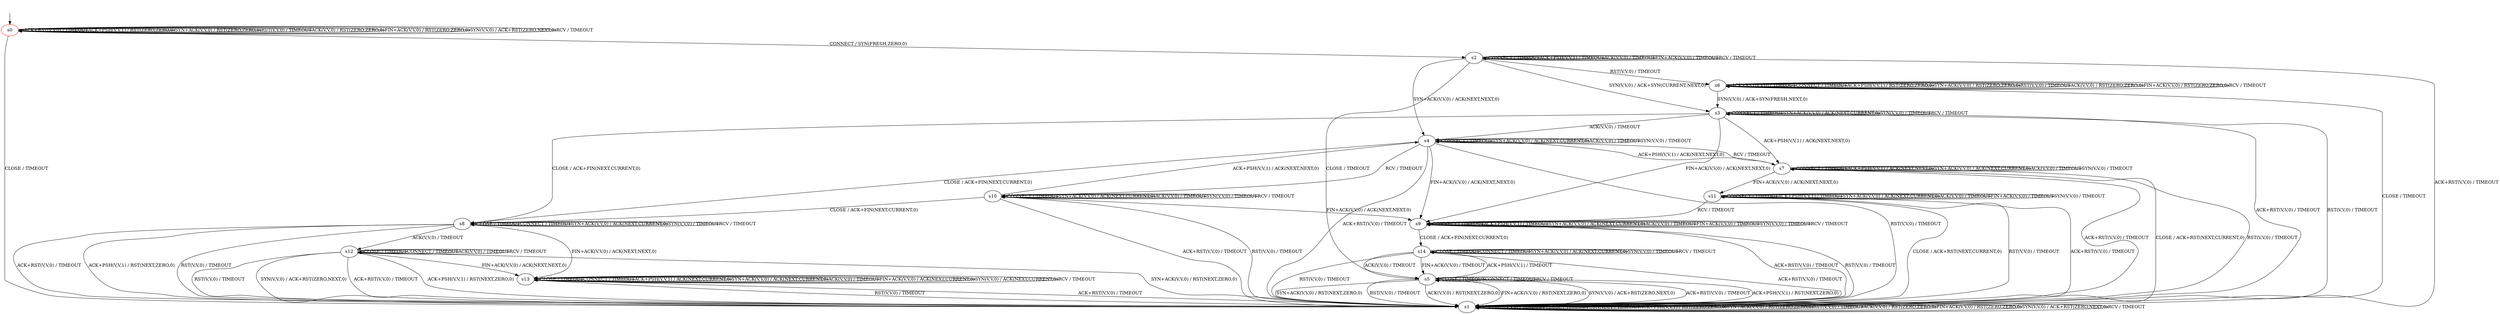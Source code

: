 digraph G {
label=""
s0 [color="red"]
s1
s2
s3
s4
s5
s6
s7
s8
s9
s10
s11
s12
s13
s14
s0 [label="s0"];
s0 -> s0[label="ACK+RST(V,V,0) / TIMEOUT"]
s0 -> s1[label="CLOSE / TIMEOUT"]
s0 -> s2[label="CONNECT / SYN(FRESH,ZERO,0)"]
s0 -> s0[label="ACK+PSH(V,V,1) / RST(ZERO,ZERO,0)"]
s0 -> s0[label="SYN+ACK(V,V,0) / RST(ZERO,ZERO,0)"]
s0 -> s0[label="RST(V,V,0) / TIMEOUT"]
s0 -> s0[label="ACK(V,V,0) / RST(ZERO,ZERO,0)"]
s0 -> s0[label="FIN+ACK(V,V,0) / RST(ZERO,ZERO,0)"]
s0 -> s0[label="SYN(V,V,0) / ACK+RST(ZERO,NEXT,0)"]
s0 -> s0[label="RCV / TIMEOUT"]
s1 [label="s1"];
s1 -> s1[label="ACK+RST(V,V,0) / TIMEOUT"]
s1 -> s1[label="CLOSE / TIMEOUT"]
s1 -> s1[label="CONNECT / TIMEOUT"]
s1 -> s1[label="ACK+PSH(V,V,1) / RST(ZERO,ZERO,0)"]
s1 -> s1[label="SYN+ACK(V,V,0) / RST(ZERO,ZERO,0)"]
s1 -> s1[label="RST(V,V,0) / TIMEOUT"]
s1 -> s1[label="ACK(V,V,0) / RST(ZERO,ZERO,0)"]
s1 -> s1[label="FIN+ACK(V,V,0) / RST(ZERO,ZERO,0)"]
s1 -> s1[label="SYN(V,V,0) / ACK+RST(ZERO,NEXT,0)"]
s1 -> s1[label="RCV / TIMEOUT"]
s2 [label="s2"];
s2 -> s1[label="ACK+RST(V,V,0) / TIMEOUT"]
s2 -> s5[label="CLOSE / TIMEOUT"]
s2 -> s2[label="CONNECT / TIMEOUT"]
s2 -> s2[label="ACK+PSH(V,V,1) / TIMEOUT"]
s2 -> s4[label="SYN+ACK(V,V,0) / ACK(NEXT,NEXT,0)"]
s2 -> s6[label="RST(V,V,0) / TIMEOUT"]
s2 -> s2[label="ACK(V,V,0) / TIMEOUT"]
s2 -> s2[label="FIN+ACK(V,V,0) / TIMEOUT"]
s2 -> s3[label="SYN(V,V,0) / ACK+SYN(CURRENT,NEXT,0)"]
s2 -> s2[label="RCV / TIMEOUT"]
s3 [label="s3"];
s3 -> s1[label="ACK+RST(V,V,0) / TIMEOUT"]
s3 -> s8[label="CLOSE / ACK+FIN(NEXT,CURRENT,0)"]
s3 -> s3[label="CONNECT / TIMEOUT"]
s3 -> s7[label="ACK+PSH(V,V,1) / ACK(NEXT,NEXT,0)"]
s3 -> s3[label="SYN+ACK(V,V,0) / ACK(NEXT,CURRENT,0)"]
s3 -> s1[label="RST(V,V,0) / TIMEOUT"]
s3 -> s4[label="ACK(V,V,0) / TIMEOUT"]
s3 -> s9[label="FIN+ACK(V,V,0) / ACK(NEXT,NEXT,0)"]
s3 -> s3[label="SYN(V,V,0) / TIMEOUT"]
s3 -> s3[label="RCV / TIMEOUT"]
s4 [label="s4"];
s4 -> s1[label="ACK+RST(V,V,0) / TIMEOUT"]
s4 -> s8[label="CLOSE / ACK+FIN(NEXT,CURRENT,0)"]
s4 -> s4[label="CONNECT / TIMEOUT"]
s4 -> s7[label="ACK+PSH(V,V,1) / ACK(NEXT,NEXT,0)"]
s4 -> s4[label="SYN+ACK(V,V,0) / ACK(NEXT,CURRENT,0)"]
s4 -> s1[label="RST(V,V,0) / TIMEOUT"]
s4 -> s4[label="ACK(V,V,0) / TIMEOUT"]
s4 -> s9[label="FIN+ACK(V,V,0) / ACK(NEXT,NEXT,0)"]
s4 -> s4[label="SYN(V,V,0) / TIMEOUT"]
s4 -> s10[label="RCV / TIMEOUT"]
s5 [label="s5"];
s5 -> s1[label="ACK+RST(V,V,0) / TIMEOUT"]
s5 -> s5[label="CLOSE / TIMEOUT"]
s5 -> s5[label="CONNECT / TIMEOUT"]
s5 -> s1[label="ACK+PSH(V,V,1) / RST(NEXT,ZERO,0)"]
s5 -> s1[label="SYN+ACK(V,V,0) / RST(NEXT,ZERO,0)"]
s5 -> s1[label="RST(V,V,0) / TIMEOUT"]
s5 -> s1[label="ACK(V,V,0) / RST(NEXT,ZERO,0)"]
s5 -> s1[label="FIN+ACK(V,V,0) / RST(NEXT,ZERO,0)"]
s5 -> s1[label="SYN(V,V,0) / ACK+RST(ZERO,NEXT,0)"]
s5 -> s5[label="RCV / TIMEOUT"]
s6 [label="s6"];
s6 -> s6[label="ACK+RST(V,V,0) / TIMEOUT"]
s6 -> s1[label="CLOSE / TIMEOUT"]
s6 -> s6[label="CONNECT / TIMEOUT"]
s6 -> s6[label="ACK+PSH(V,V,1) / RST(ZERO,ZERO,0)"]
s6 -> s6[label="SYN+ACK(V,V,0) / RST(ZERO,ZERO,0)"]
s6 -> s6[label="RST(V,V,0) / TIMEOUT"]
s6 -> s6[label="ACK(V,V,0) / RST(ZERO,ZERO,0)"]
s6 -> s6[label="FIN+ACK(V,V,0) / RST(ZERO,ZERO,0)"]
s6 -> s3[label="SYN(V,V,0) / ACK+SYN(FRESH,NEXT,0)"]
s6 -> s6[label="RCV / TIMEOUT"]
s7 [label="s7"];
s7 -> s1[label="ACK+RST(V,V,0) / TIMEOUT"]
s7 -> s1[label="CLOSE / ACK+RST(NEXT,CURRENT,0)"]
s7 -> s7[label="CONNECT / TIMEOUT"]
s7 -> s7[label="ACK+PSH(V,V,1) / ACK(NEXT,NEXT,0)"]
s7 -> s7[label="SYN+ACK(V,V,0) / ACK(NEXT,CURRENT,0)"]
s7 -> s1[label="RST(V,V,0) / TIMEOUT"]
s7 -> s7[label="ACK(V,V,0) / TIMEOUT"]
s7 -> s11[label="FIN+ACK(V,V,0) / ACK(NEXT,NEXT,0)"]
s7 -> s7[label="SYN(V,V,0) / TIMEOUT"]
s7 -> s4[label="RCV / TIMEOUT"]
s8 [label="s8"];
s8 -> s1[label="ACK+RST(V,V,0) / TIMEOUT"]
s8 -> s8[label="CLOSE / TIMEOUT"]
s8 -> s8[label="CONNECT / TIMEOUT"]
s8 -> s1[label="ACK+PSH(V,V,1) / RST(NEXT,ZERO,0)"]
s8 -> s8[label="SYN+ACK(V,V,0) / ACK(NEXT,CURRENT,0)"]
s8 -> s1[label="RST(V,V,0) / TIMEOUT"]
s8 -> s12[label="ACK(V,V,0) / TIMEOUT"]
s8 -> s13[label="FIN+ACK(V,V,0) / ACK(NEXT,NEXT,0)"]
s8 -> s8[label="SYN(V,V,0) / TIMEOUT"]
s8 -> s8[label="RCV / TIMEOUT"]
s9 [label="s9"];
s9 -> s1[label="ACK+RST(V,V,0) / TIMEOUT"]
s9 -> s14[label="CLOSE / ACK+FIN(NEXT,CURRENT,0)"]
s9 -> s9[label="CONNECT / TIMEOUT"]
s9 -> s9[label="ACK+PSH(V,V,1) / TIMEOUT"]
s9 -> s9[label="SYN+ACK(V,V,0) / ACK(NEXT,CURRENT,0)"]
s9 -> s1[label="RST(V,V,0) / TIMEOUT"]
s9 -> s9[label="ACK(V,V,0) / TIMEOUT"]
s9 -> s9[label="FIN+ACK(V,V,0) / TIMEOUT"]
s9 -> s9[label="SYN(V,V,0) / TIMEOUT"]
s9 -> s9[label="RCV / TIMEOUT"]
s10 [label="s10"];
s10 -> s1[label="ACK+RST(V,V,0) / TIMEOUT"]
s10 -> s8[label="CLOSE / ACK+FIN(NEXT,CURRENT,0)"]
s10 -> s10[label="CONNECT / TIMEOUT"]
s10 -> s4[label="ACK+PSH(V,V,1) / ACK(NEXT,NEXT,0)"]
s10 -> s10[label="SYN+ACK(V,V,0) / ACK(NEXT,CURRENT,0)"]
s10 -> s1[label="RST(V,V,0) / TIMEOUT"]
s10 -> s10[label="ACK(V,V,0) / TIMEOUT"]
s10 -> s9[label="FIN+ACK(V,V,0) / ACK(NEXT,NEXT,0)"]
s10 -> s10[label="SYN(V,V,0) / TIMEOUT"]
s10 -> s10[label="RCV / TIMEOUT"]
s11 [label="s11"];
s11 -> s1[label="ACK+RST(V,V,0) / TIMEOUT"]
s11 -> s1[label="CLOSE / ACK+RST(NEXT,CURRENT,0)"]
s11 -> s11[label="CONNECT / TIMEOUT"]
s11 -> s11[label="ACK+PSH(V,V,1) / TIMEOUT"]
s11 -> s11[label="SYN+ACK(V,V,0) / ACK(NEXT,CURRENT,0)"]
s11 -> s1[label="RST(V,V,0) / TIMEOUT"]
s11 -> s11[label="ACK(V,V,0) / TIMEOUT"]
s11 -> s11[label="FIN+ACK(V,V,0) / TIMEOUT"]
s11 -> s11[label="SYN(V,V,0) / TIMEOUT"]
s11 -> s9[label="RCV / TIMEOUT"]
s12 [label="s12"];
s12 -> s1[label="ACK+RST(V,V,0) / TIMEOUT"]
s12 -> s12[label="CLOSE / TIMEOUT"]
s12 -> s12[label="CONNECT / TIMEOUT"]
s12 -> s1[label="ACK+PSH(V,V,1) / RST(NEXT,ZERO,0)"]
s12 -> s1[label="SYN+ACK(V,V,0) / RST(NEXT,ZERO,0)"]
s12 -> s1[label="RST(V,V,0) / TIMEOUT"]
s12 -> s12[label="ACK(V,V,0) / TIMEOUT"]
s12 -> s13[label="FIN+ACK(V,V,0) / ACK(NEXT,NEXT,0)"]
s12 -> s1[label="SYN(V,V,0) / ACK+RST(ZERO,NEXT,0)"]
s12 -> s12[label="RCV / TIMEOUT"]
s13 [label="s13"];
s13 -> s1[label="ACK+RST(V,V,0) / TIMEOUT"]
s13 -> s13[label="CLOSE / TIMEOUT"]
s13 -> s13[label="CONNECT / TIMEOUT"]
s13 -> s13[label="ACK+PSH(V,V,1) / ACK(NEXT,CURRENT,0)"]
s13 -> s13[label="SYN+ACK(V,V,0) / ACK(NEXT,CURRENT,0)"]
s13 -> s1[label="RST(V,V,0) / TIMEOUT"]
s13 -> s13[label="ACK(V,V,0) / TIMEOUT"]
s13 -> s13[label="FIN+ACK(V,V,0) / ACK(NEXT,CURRENT,0)"]
s13 -> s13[label="SYN(V,V,0) / ACK(NEXT,CURRENT,0)"]
s13 -> s13[label="RCV / TIMEOUT"]
s14 [label="s14"];
s14 -> s1[label="ACK+RST(V,V,0) / TIMEOUT"]
s14 -> s14[label="CLOSE / TIMEOUT"]
s14 -> s14[label="CONNECT / TIMEOUT"]
s14 -> s5[label="ACK+PSH(V,V,1) / TIMEOUT"]
s14 -> s14[label="SYN+ACK(V,V,0) / ACK(NEXT,CURRENT,0)"]
s14 -> s1[label="RST(V,V,0) / TIMEOUT"]
s14 -> s5[label="ACK(V,V,0) / TIMEOUT"]
s14 -> s5[label="FIN+ACK(V,V,0) / TIMEOUT"]
s14 -> s14[label="SYN(V,V,0) / TIMEOUT"]
s14 -> s14[label="RCV / TIMEOUT"]
__start0 [label="" shape="none"];
__start0 -> s0;
}
